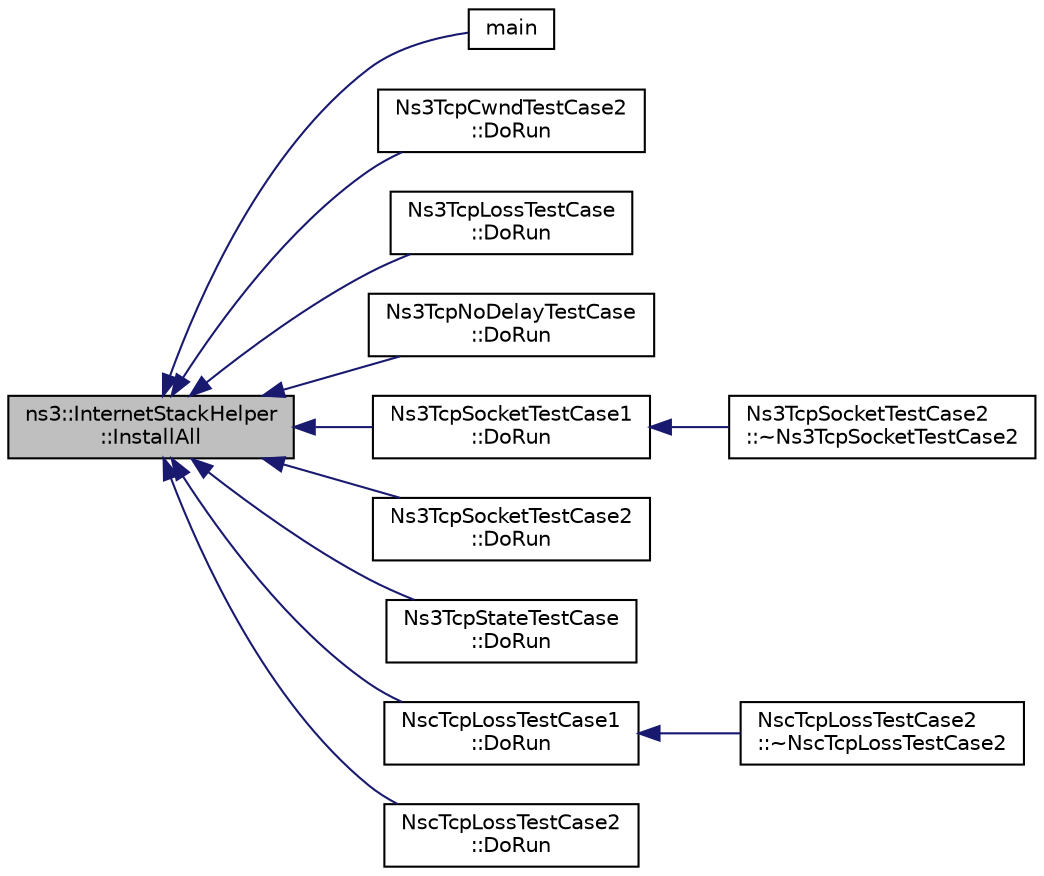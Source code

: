 digraph "ns3::InternetStackHelper::InstallAll"
{
  edge [fontname="Helvetica",fontsize="10",labelfontname="Helvetica",labelfontsize="10"];
  node [fontname="Helvetica",fontsize="10",shape=record];
  rankdir="LR";
  Node1 [label="ns3::InternetStackHelper\l::InstallAll",height=0.2,width=0.4,color="black", fillcolor="grey75", style="filled", fontcolor="black"];
  Node1 -> Node2 [dir="back",color="midnightblue",fontsize="10",style="solid"];
  Node2 [label="main",height=0.2,width=0.4,color="black", fillcolor="white", style="filled",URL="$d0/d07/simple-distributed-empty-node_8cc.html#a0ddf1224851353fc92bfbff6f499fa97"];
  Node1 -> Node3 [dir="back",color="midnightblue",fontsize="10",style="solid"];
  Node3 [label="Ns3TcpCwndTestCase2\l::DoRun",height=0.2,width=0.4,color="black", fillcolor="white", style="filled",URL="$dc/dca/classNs3TcpCwndTestCase2.html#a861689d2e951548eacc10b7f5c24540d",tooltip="Implementation to actually run this TestCase. "];
  Node1 -> Node4 [dir="back",color="midnightblue",fontsize="10",style="solid"];
  Node4 [label="Ns3TcpLossTestCase\l::DoRun",height=0.2,width=0.4,color="black", fillcolor="white", style="filled",URL="$d7/d40/classNs3TcpLossTestCase.html#aa6494c8b5df42627efd9625374b2eeeb",tooltip="Implementation to actually run this TestCase. "];
  Node1 -> Node5 [dir="back",color="midnightblue",fontsize="10",style="solid"];
  Node5 [label="Ns3TcpNoDelayTestCase\l::DoRun",height=0.2,width=0.4,color="black", fillcolor="white", style="filled",URL="$d0/d5b/classNs3TcpNoDelayTestCase.html#abfdf89fdc70c1f4b66390d31fcc6013b",tooltip="Implementation to actually run this TestCase. "];
  Node1 -> Node6 [dir="back",color="midnightblue",fontsize="10",style="solid"];
  Node6 [label="Ns3TcpSocketTestCase1\l::DoRun",height=0.2,width=0.4,color="black", fillcolor="white", style="filled",URL="$d5/d47/classNs3TcpSocketTestCase1.html#a99214a78a94b82f5da1dd08243935415",tooltip="Implementation to actually run this TestCase. "];
  Node6 -> Node7 [dir="back",color="midnightblue",fontsize="10",style="solid"];
  Node7 [label="Ns3TcpSocketTestCase2\l::~Ns3TcpSocketTestCase2",height=0.2,width=0.4,color="black", fillcolor="white", style="filled",URL="$d3/d03/classNs3TcpSocketTestCase2.html#a4fb1c13e2e47b9ed36b52b33639299c7"];
  Node1 -> Node8 [dir="back",color="midnightblue",fontsize="10",style="solid"];
  Node8 [label="Ns3TcpSocketTestCase2\l::DoRun",height=0.2,width=0.4,color="black", fillcolor="white", style="filled",URL="$d3/d03/classNs3TcpSocketTestCase2.html#a5af09b49ff61fd2b62cfd9bbff792541",tooltip="Implementation to actually run this TestCase. "];
  Node1 -> Node9 [dir="back",color="midnightblue",fontsize="10",style="solid"];
  Node9 [label="Ns3TcpStateTestCase\l::DoRun",height=0.2,width=0.4,color="black", fillcolor="white", style="filled",URL="$d4/d4d/classNs3TcpStateTestCase.html#a62dd7855d89e540bf08e8ac2e9febf9f",tooltip="Implementation to actually run this TestCase. "];
  Node1 -> Node10 [dir="back",color="midnightblue",fontsize="10",style="solid"];
  Node10 [label="NscTcpLossTestCase1\l::DoRun",height=0.2,width=0.4,color="black", fillcolor="white", style="filled",URL="$df/d00/classNscTcpLossTestCase1.html#ab2e9a06924e6dffa3f335d64c54e2a0e",tooltip="Implementation to actually run this TestCase. "];
  Node10 -> Node11 [dir="back",color="midnightblue",fontsize="10",style="solid"];
  Node11 [label="NscTcpLossTestCase2\l::~NscTcpLossTestCase2",height=0.2,width=0.4,color="black", fillcolor="white", style="filled",URL="$df/d7e/classNscTcpLossTestCase2.html#a2d5a1d6293b0b72b58138da6a9322ae8"];
  Node1 -> Node12 [dir="back",color="midnightblue",fontsize="10",style="solid"];
  Node12 [label="NscTcpLossTestCase2\l::DoRun",height=0.2,width=0.4,color="black", fillcolor="white", style="filled",URL="$df/d7e/classNscTcpLossTestCase2.html#ad364f063ed7754e73344898da12a442f",tooltip="Implementation to actually run this TestCase. "];
}
